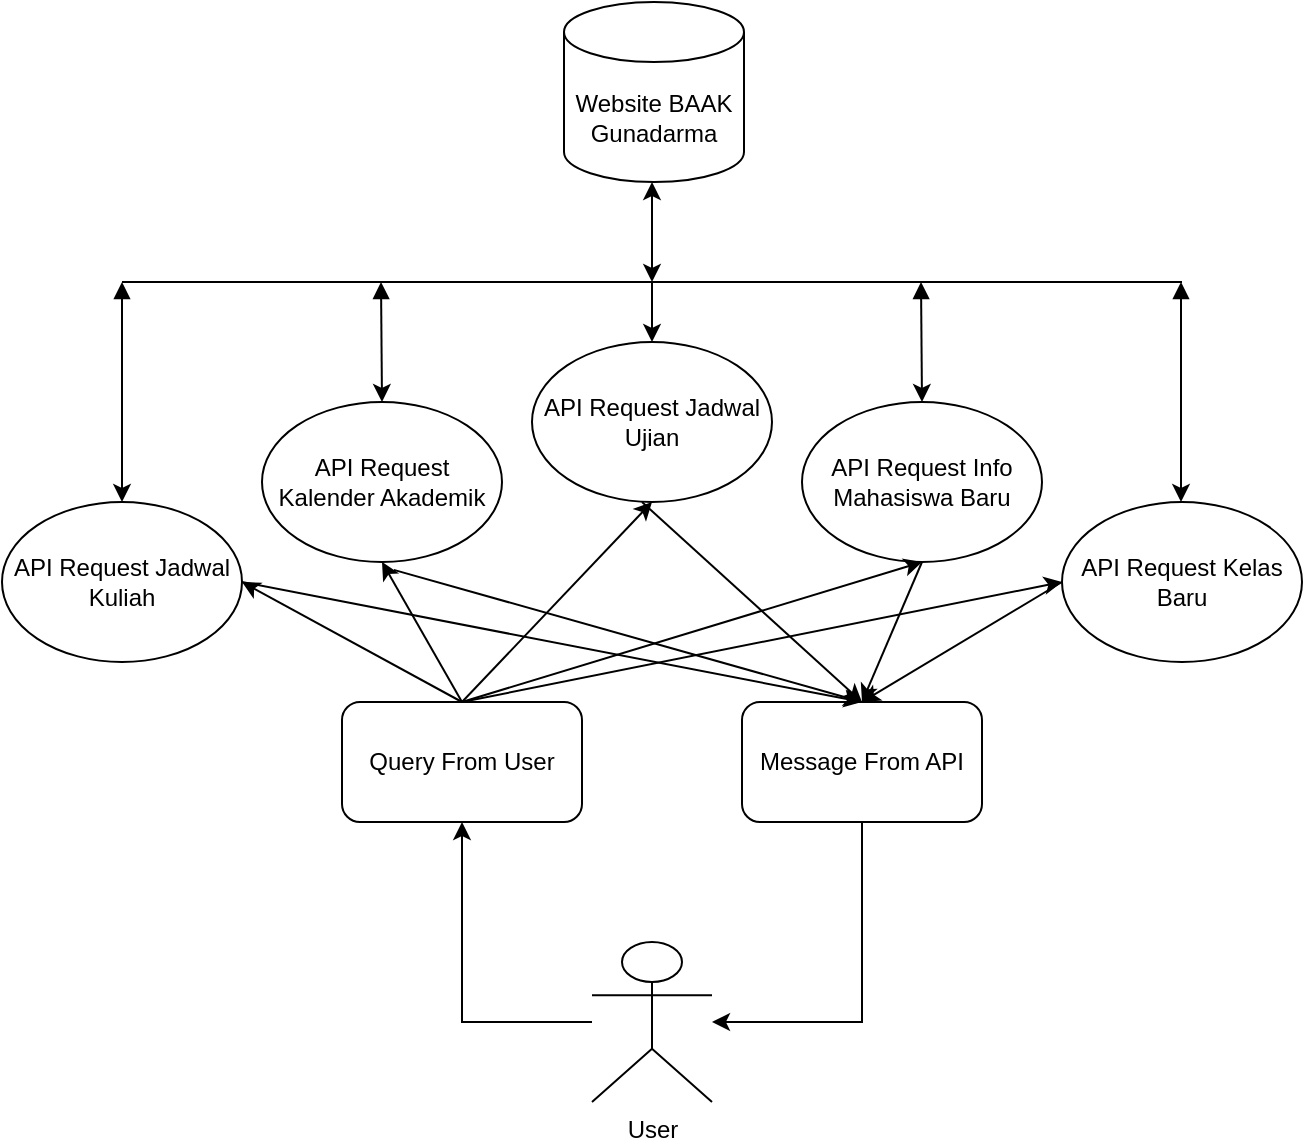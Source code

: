 <mxfile version="20.2.4" type="github">
  <diagram id="JQ7Kz-kolEMV22FDqSaI" name="Page-1">
    <mxGraphModel dx="1038" dy="1685" grid="1" gridSize="10" guides="1" tooltips="1" connect="1" arrows="1" fold="1" page="1" pageScale="1" pageWidth="850" pageHeight="1100" math="0" shadow="0">
      <root>
        <mxCell id="0" />
        <mxCell id="1" parent="0" />
        <mxCell id="01VxernbmZtUyZxhEaqF-1" value="API Request Jadwal Kuliah" style="ellipse;whiteSpace=wrap;html=1;" vertex="1" parent="1">
          <mxGeometry x="100" y="230" width="120" height="80" as="geometry" />
        </mxCell>
        <mxCell id="01VxernbmZtUyZxhEaqF-2" value="API Request Kelas Baru" style="ellipse;whiteSpace=wrap;html=1;" vertex="1" parent="1">
          <mxGeometry x="630" y="230" width="120" height="80" as="geometry" />
        </mxCell>
        <mxCell id="01VxernbmZtUyZxhEaqF-3" value="API Request Kalender Akademik" style="ellipse;whiteSpace=wrap;html=1;" vertex="1" parent="1">
          <mxGeometry x="230" y="180" width="120" height="80" as="geometry" />
        </mxCell>
        <mxCell id="01VxernbmZtUyZxhEaqF-4" value="API Request Jadwal Ujian" style="ellipse;whiteSpace=wrap;html=1;" vertex="1" parent="1">
          <mxGeometry x="365" y="150" width="120" height="80" as="geometry" />
        </mxCell>
        <mxCell id="01VxernbmZtUyZxhEaqF-5" value="API Request Info Mahasiswa Baru" style="ellipse;whiteSpace=wrap;html=1;" vertex="1" parent="1">
          <mxGeometry x="500" y="180" width="120" height="80" as="geometry" />
        </mxCell>
        <mxCell id="01VxernbmZtUyZxhEaqF-7" value="Website BAAK Gunadarma" style="shape=cylinder3;whiteSpace=wrap;html=1;boundedLbl=1;backgroundOutline=1;size=15;" vertex="1" parent="1">
          <mxGeometry x="381" y="-20" width="90" height="90" as="geometry" />
        </mxCell>
        <mxCell id="01VxernbmZtUyZxhEaqF-10" value="" style="endArrow=none;html=1;rounded=0;" edge="1" parent="1">
          <mxGeometry width="50" height="50" relative="1" as="geometry">
            <mxPoint x="160" y="120" as="sourcePoint" />
            <mxPoint x="690" y="120" as="targetPoint" />
          </mxGeometry>
        </mxCell>
        <mxCell id="01VxernbmZtUyZxhEaqF-12" value="" style="endArrow=classic;html=1;rounded=0;entryX=0.5;entryY=0;entryDx=0;entryDy=0;startArrow=block;startFill=1;" edge="1" parent="1" target="01VxernbmZtUyZxhEaqF-1">
          <mxGeometry width="50" height="50" relative="1" as="geometry">
            <mxPoint x="160" y="120" as="sourcePoint" />
            <mxPoint x="450" y="220" as="targetPoint" />
          </mxGeometry>
        </mxCell>
        <mxCell id="01VxernbmZtUyZxhEaqF-15" value="" style="endArrow=classic;html=1;rounded=0;entryX=0.5;entryY=0;entryDx=0;entryDy=0;startArrow=block;startFill=1;" edge="1" parent="1">
          <mxGeometry width="50" height="50" relative="1" as="geometry">
            <mxPoint x="689.5" y="120" as="sourcePoint" />
            <mxPoint x="689.5" y="230" as="targetPoint" />
          </mxGeometry>
        </mxCell>
        <mxCell id="01VxernbmZtUyZxhEaqF-16" value="" style="endArrow=classic;html=1;rounded=0;entryX=0.5;entryY=0;entryDx=0;entryDy=0;startArrow=block;startFill=1;" edge="1" parent="1" target="01VxernbmZtUyZxhEaqF-3">
          <mxGeometry width="50" height="50" relative="1" as="geometry">
            <mxPoint x="289.5" y="120" as="sourcePoint" />
            <mxPoint x="289.5" y="230" as="targetPoint" />
          </mxGeometry>
        </mxCell>
        <mxCell id="01VxernbmZtUyZxhEaqF-17" value="" style="endArrow=classic;html=1;rounded=0;" edge="1" parent="1" target="01VxernbmZtUyZxhEaqF-4">
          <mxGeometry width="50" height="50" relative="1" as="geometry">
            <mxPoint x="425" y="120" as="sourcePoint" />
            <mxPoint x="424.5" y="230" as="targetPoint" />
          </mxGeometry>
        </mxCell>
        <mxCell id="01VxernbmZtUyZxhEaqF-18" value="" style="endArrow=classic;html=1;rounded=0;startArrow=block;startFill=1;" edge="1" parent="1">
          <mxGeometry width="50" height="50" relative="1" as="geometry">
            <mxPoint x="559.5" y="120" as="sourcePoint" />
            <mxPoint x="560" y="180" as="targetPoint" />
          </mxGeometry>
        </mxCell>
        <mxCell id="01VxernbmZtUyZxhEaqF-21" value="Query From User" style="rounded=1;whiteSpace=wrap;html=1;" vertex="1" parent="1">
          <mxGeometry x="270" y="330" width="120" height="60" as="geometry" />
        </mxCell>
        <mxCell id="01VxernbmZtUyZxhEaqF-24" style="edgeStyle=orthogonalEdgeStyle;rounded=0;orthogonalLoop=1;jettySize=auto;html=1;entryX=0.5;entryY=1;entryDx=0;entryDy=0;" edge="1" parent="1" source="01VxernbmZtUyZxhEaqF-22" target="01VxernbmZtUyZxhEaqF-21">
          <mxGeometry relative="1" as="geometry" />
        </mxCell>
        <mxCell id="01VxernbmZtUyZxhEaqF-22" value="User" style="shape=umlActor;verticalLabelPosition=bottom;verticalAlign=top;html=1;outlineConnect=0;" vertex="1" parent="1">
          <mxGeometry x="395" y="450" width="60" height="80" as="geometry" />
        </mxCell>
        <mxCell id="01VxernbmZtUyZxhEaqF-32" style="edgeStyle=orthogonalEdgeStyle;rounded=0;orthogonalLoop=1;jettySize=auto;html=1;" edge="1" parent="1" source="01VxernbmZtUyZxhEaqF-25" target="01VxernbmZtUyZxhEaqF-22">
          <mxGeometry relative="1" as="geometry">
            <mxPoint x="530" y="490" as="targetPoint" />
            <Array as="points">
              <mxPoint x="530" y="490" />
            </Array>
          </mxGeometry>
        </mxCell>
        <mxCell id="01VxernbmZtUyZxhEaqF-25" value="Message From API" style="rounded=1;whiteSpace=wrap;html=1;" vertex="1" parent="1">
          <mxGeometry x="470" y="330" width="120" height="60" as="geometry" />
        </mxCell>
        <mxCell id="01VxernbmZtUyZxhEaqF-33" value="" style="endArrow=classic;startArrow=classic;html=1;rounded=0;" edge="1" parent="1">
          <mxGeometry width="50" height="50" relative="1" as="geometry">
            <mxPoint x="425" y="120" as="sourcePoint" />
            <mxPoint x="425" y="70" as="targetPoint" />
          </mxGeometry>
        </mxCell>
        <mxCell id="01VxernbmZtUyZxhEaqF-34" value="" style="endArrow=classic;html=1;rounded=0;entryX=1;entryY=0.5;entryDx=0;entryDy=0;" edge="1" parent="1" target="01VxernbmZtUyZxhEaqF-1">
          <mxGeometry width="50" height="50" relative="1" as="geometry">
            <mxPoint x="330" y="330" as="sourcePoint" />
            <mxPoint x="380" y="290" as="targetPoint" />
          </mxGeometry>
        </mxCell>
        <mxCell id="01VxernbmZtUyZxhEaqF-35" value="" style="endArrow=classic;html=1;rounded=0;entryX=0.5;entryY=1;entryDx=0;entryDy=0;" edge="1" parent="1" target="01VxernbmZtUyZxhEaqF-3">
          <mxGeometry width="50" height="50" relative="1" as="geometry">
            <mxPoint x="330" y="330" as="sourcePoint" />
            <mxPoint x="380" y="290" as="targetPoint" />
          </mxGeometry>
        </mxCell>
        <mxCell id="01VxernbmZtUyZxhEaqF-36" value="" style="endArrow=classic;html=1;rounded=0;entryX=0.5;entryY=1;entryDx=0;entryDy=0;" edge="1" parent="1" target="01VxernbmZtUyZxhEaqF-4">
          <mxGeometry width="50" height="50" relative="1" as="geometry">
            <mxPoint x="330" y="330" as="sourcePoint" />
            <mxPoint x="380" y="290" as="targetPoint" />
          </mxGeometry>
        </mxCell>
        <mxCell id="01VxernbmZtUyZxhEaqF-37" value="" style="endArrow=classic;html=1;rounded=0;entryX=0.5;entryY=1;entryDx=0;entryDy=0;" edge="1" parent="1" target="01VxernbmZtUyZxhEaqF-5">
          <mxGeometry width="50" height="50" relative="1" as="geometry">
            <mxPoint x="330" y="330" as="sourcePoint" />
            <mxPoint x="380" y="290" as="targetPoint" />
          </mxGeometry>
        </mxCell>
        <mxCell id="01VxernbmZtUyZxhEaqF-38" value="" style="endArrow=classic;html=1;rounded=0;entryX=0;entryY=0.5;entryDx=0;entryDy=0;exitX=0.5;exitY=0;exitDx=0;exitDy=0;" edge="1" parent="1" source="01VxernbmZtUyZxhEaqF-21" target="01VxernbmZtUyZxhEaqF-2">
          <mxGeometry width="50" height="50" relative="1" as="geometry">
            <mxPoint x="330" y="310" as="sourcePoint" />
            <mxPoint x="380" y="290" as="targetPoint" />
          </mxGeometry>
        </mxCell>
        <mxCell id="01VxernbmZtUyZxhEaqF-39" value="" style="endArrow=classic;html=1;rounded=0;exitX=1;exitY=0.5;exitDx=0;exitDy=0;entryX=0.5;entryY=0;entryDx=0;entryDy=0;" edge="1" parent="1" source="01VxernbmZtUyZxhEaqF-1" target="01VxernbmZtUyZxhEaqF-25">
          <mxGeometry width="50" height="50" relative="1" as="geometry">
            <mxPoint x="330" y="340" as="sourcePoint" />
            <mxPoint x="380" y="290" as="targetPoint" />
          </mxGeometry>
        </mxCell>
        <mxCell id="01VxernbmZtUyZxhEaqF-40" value="" style="endArrow=classic;html=1;rounded=0;exitX=0.549;exitY=1.049;exitDx=0;exitDy=0;exitPerimeter=0;" edge="1" parent="1" source="01VxernbmZtUyZxhEaqF-3">
          <mxGeometry width="50" height="50" relative="1" as="geometry">
            <mxPoint x="330" y="340" as="sourcePoint" />
            <mxPoint x="530" y="330" as="targetPoint" />
          </mxGeometry>
        </mxCell>
        <mxCell id="01VxernbmZtUyZxhEaqF-41" value="" style="endArrow=classic;html=1;rounded=0;entryX=0.5;entryY=0;entryDx=0;entryDy=0;" edge="1" parent="1" target="01VxernbmZtUyZxhEaqF-25">
          <mxGeometry width="50" height="50" relative="1" as="geometry">
            <mxPoint x="420" y="230" as="sourcePoint" />
            <mxPoint x="530" y="330" as="targetPoint" />
          </mxGeometry>
        </mxCell>
        <mxCell id="01VxernbmZtUyZxhEaqF-42" value="" style="endArrow=classic;html=1;rounded=0;" edge="1" parent="1">
          <mxGeometry width="50" height="50" relative="1" as="geometry">
            <mxPoint x="560" y="260" as="sourcePoint" />
            <mxPoint x="530" y="330" as="targetPoint" />
          </mxGeometry>
        </mxCell>
        <mxCell id="01VxernbmZtUyZxhEaqF-43" value="" style="endArrow=classic;html=1;rounded=0;exitX=0;exitY=0.5;exitDx=0;exitDy=0;entryX=0.5;entryY=0;entryDx=0;entryDy=0;" edge="1" parent="1" source="01VxernbmZtUyZxhEaqF-2" target="01VxernbmZtUyZxhEaqF-25">
          <mxGeometry width="50" height="50" relative="1" as="geometry">
            <mxPoint x="330" y="340" as="sourcePoint" />
            <mxPoint x="380" y="290" as="targetPoint" />
          </mxGeometry>
        </mxCell>
      </root>
    </mxGraphModel>
  </diagram>
</mxfile>
